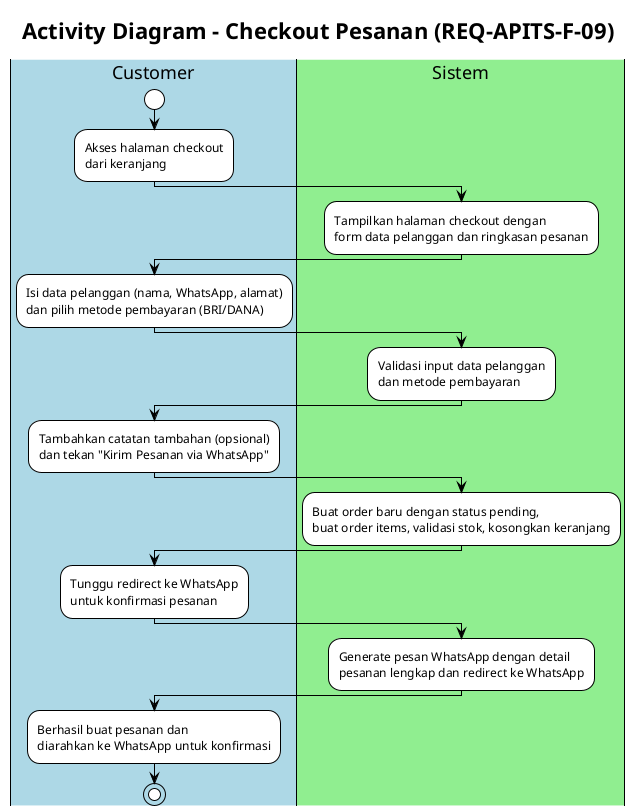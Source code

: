 @startuml Activity_Diagram_Checkout_Pesanan
!theme plain
title Activity Diagram - Checkout Pesanan (REQ-APITS-F-09)

|#LightBlue|Customer|
|#LightGreen|Sistem|
|Customer|
start
:Akses halaman checkout
dari keranjang;

|Sistem|
:Tampilkan halaman checkout dengan
form data pelanggan dan ringkasan pesanan;

|Customer|
:Isi data pelanggan (nama, WhatsApp, alamat)
dan pilih metode pembayaran (BRI/DANA);

|Sistem|
:Validasi input data pelanggan
dan metode pembayaran;

|Customer|
:Tambahkan catatan tambahan (opsional)
dan tekan "Kirim Pesanan via WhatsApp";

|Sistem|
:Buat order baru dengan status pending,
buat order items, validasi stok, kosongkan keranjang;

|Customer|
:Tunggu redirect ke WhatsApp
untuk konfirmasi pesanan;

|Sistem|
:Generate pesan WhatsApp dengan detail
pesanan lengkap dan redirect ke WhatsApp;

|Customer|
:Berhasil buat pesanan dan
diarahkan ke WhatsApp untuk konfirmasi;

stop

@enduml